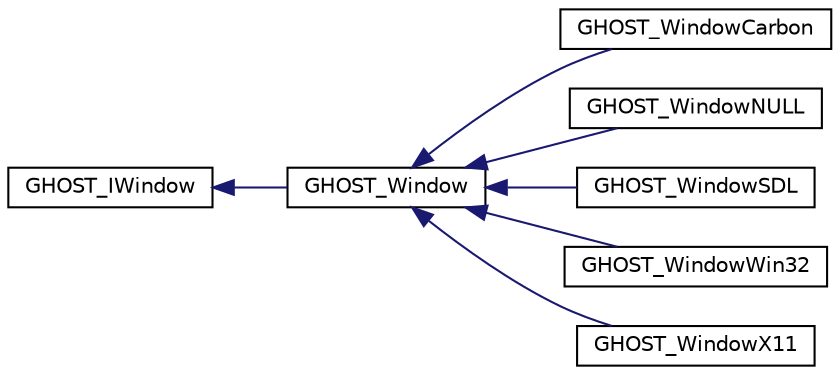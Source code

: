 digraph G
{
  edge [fontname="Helvetica",fontsize="10",labelfontname="Helvetica",labelfontsize="10"];
  node [fontname="Helvetica",fontsize="10",shape=record];
  rankdir=LR;
  Node1 [label="GHOST_IWindow",height=0.2,width=0.4,color="black", fillcolor="white", style="filled",URL="$de/d3a/classGHOST__IWindow.html"];
  Node1 -> Node2 [dir=back,color="midnightblue",fontsize="10",style="solid",fontname="Helvetica"];
  Node2 [label="GHOST_Window",height=0.2,width=0.4,color="black", fillcolor="white", style="filled",URL="$de/db8/classGHOST__Window.html"];
  Node2 -> Node3 [dir=back,color="midnightblue",fontsize="10",style="solid",fontname="Helvetica"];
  Node3 [label="GHOST_WindowCarbon",height=0.2,width=0.4,color="black", fillcolor="white", style="filled",URL="$d8/d46/classGHOST__WindowCarbon.html"];
  Node2 -> Node4 [dir=back,color="midnightblue",fontsize="10",style="solid",fontname="Helvetica"];
  Node4 [label="GHOST_WindowNULL",height=0.2,width=0.4,color="black", fillcolor="white", style="filled",URL="$d0/dc7/classGHOST__WindowNULL.html"];
  Node2 -> Node5 [dir=back,color="midnightblue",fontsize="10",style="solid",fontname="Helvetica"];
  Node5 [label="GHOST_WindowSDL",height=0.2,width=0.4,color="black", fillcolor="white", style="filled",URL="$d8/db0/classGHOST__WindowSDL.html"];
  Node2 -> Node6 [dir=back,color="midnightblue",fontsize="10",style="solid",fontname="Helvetica"];
  Node6 [label="GHOST_WindowWin32",height=0.2,width=0.4,color="black", fillcolor="white", style="filled",URL="$d1/dd9/classGHOST__WindowWin32.html"];
  Node2 -> Node7 [dir=back,color="midnightblue",fontsize="10",style="solid",fontname="Helvetica"];
  Node7 [label="GHOST_WindowX11",height=0.2,width=0.4,color="black", fillcolor="white", style="filled",URL="$d2/d82/classGHOST__WindowX11.html"];
}
